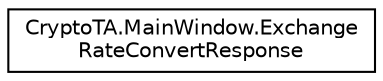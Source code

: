 digraph "Graphical Class Hierarchy"
{
 // LATEX_PDF_SIZE
  edge [fontname="Helvetica",fontsize="10",labelfontname="Helvetica",labelfontsize="10"];
  node [fontname="Helvetica",fontsize="10",shape=record];
  rankdir="LR";
  Node0 [label="CryptoTA.MainWindow.Exchange\lRateConvertResponse",height=0.2,width=0.4,color="black", fillcolor="white", style="filled",URL="$class_crypto_t_a_1_1_main_window_1_1_exchange_rate_convert_response.html",tooltip=" "];
}
